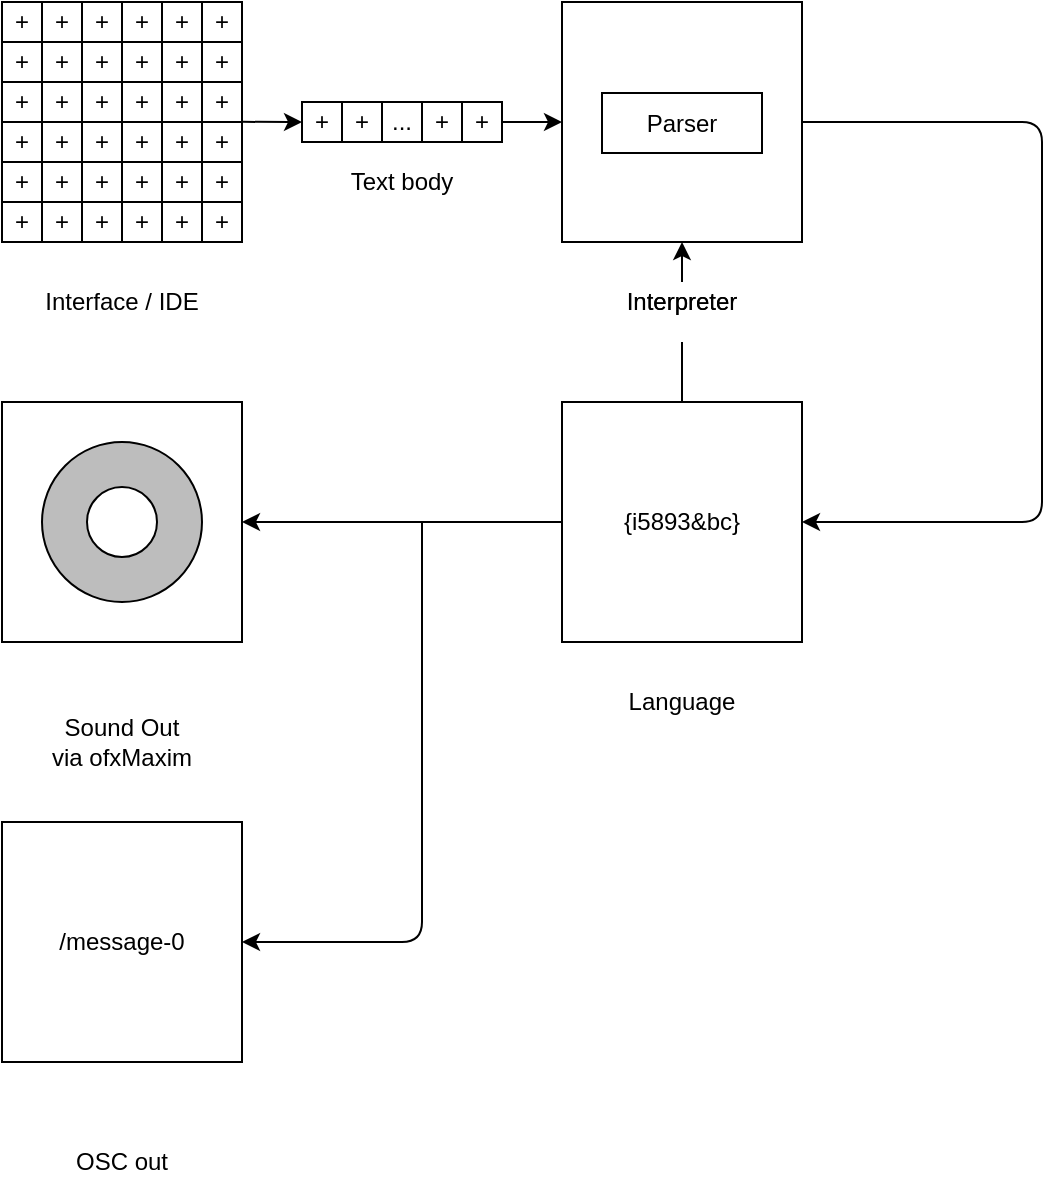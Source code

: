 <mxfile version="10.6.1" type="device"><diagram id="Jd9bCD5IYYL-j7E0hjRU" name="Page-1"><mxGraphModel dx="1162" dy="670" grid="1" gridSize="10" guides="1" tooltips="1" connect="1" arrows="1" fold="1" page="1" pageScale="1" pageWidth="827" pageHeight="1169" math="0" shadow="0"><root><mxCell id="0"/><mxCell id="1" parent="0"/><mxCell id="WGlsgETJXsFjCNWg800g-85" value="" style="group" vertex="1" connectable="0" parent="1"><mxGeometry x="340" y="160" width="100" height="20" as="geometry"/></mxCell><mxCell id="WGlsgETJXsFjCNWg800g-74" value="" style="rounded=0;whiteSpace=wrap;html=1;" vertex="1" parent="WGlsgETJXsFjCNWg800g-85"><mxGeometry width="100" height="20" as="geometry"/></mxCell><mxCell id="WGlsgETJXsFjCNWg800g-75" value="+" style="whiteSpace=wrap;html=1;aspect=fixed;" vertex="1" parent="WGlsgETJXsFjCNWg800g-85"><mxGeometry width="20" height="20" as="geometry"/></mxCell><mxCell id="WGlsgETJXsFjCNWg800g-76" value="+" style="whiteSpace=wrap;html=1;aspect=fixed;" vertex="1" parent="WGlsgETJXsFjCNWg800g-85"><mxGeometry x="20" width="20" height="20" as="geometry"/></mxCell><mxCell id="WGlsgETJXsFjCNWg800g-77" value="&lt;div&gt;...&lt;/div&gt;" style="whiteSpace=wrap;html=1;aspect=fixed;" vertex="1" parent="WGlsgETJXsFjCNWg800g-85"><mxGeometry x="40" width="20" height="20" as="geometry"/></mxCell><mxCell id="WGlsgETJXsFjCNWg800g-78" value="+" style="whiteSpace=wrap;html=1;aspect=fixed;" vertex="1" parent="WGlsgETJXsFjCNWg800g-85"><mxGeometry x="60" width="20" height="20" as="geometry"/></mxCell><mxCell id="WGlsgETJXsFjCNWg800g-79" value="+" style="whiteSpace=wrap;html=1;aspect=fixed;" vertex="1" parent="WGlsgETJXsFjCNWg800g-85"><mxGeometry x="80" width="20" height="20" as="geometry"/></mxCell><mxCell id="WGlsgETJXsFjCNWg800g-88" value="" style="group" vertex="1" connectable="0" parent="1"><mxGeometry x="190" y="110" width="120" height="160" as="geometry"/></mxCell><mxCell id="WGlsgETJXsFjCNWg800g-3" value="" style="whiteSpace=wrap;html=1;aspect=fixed;" vertex="1" parent="WGlsgETJXsFjCNWg800g-88"><mxGeometry width="120" height="120" as="geometry"/></mxCell><mxCell id="WGlsgETJXsFjCNWg800g-4" value="+" style="whiteSpace=wrap;html=1;aspect=fixed;" vertex="1" parent="WGlsgETJXsFjCNWg800g-88"><mxGeometry x="20" width="20" height="20" as="geometry"/></mxCell><mxCell id="WGlsgETJXsFjCNWg800g-5" value="+" style="whiteSpace=wrap;html=1;aspect=fixed;" vertex="1" parent="WGlsgETJXsFjCNWg800g-88"><mxGeometry width="20" height="20" as="geometry"/></mxCell><mxCell id="WGlsgETJXsFjCNWg800g-7" value="+" style="whiteSpace=wrap;html=1;aspect=fixed;" vertex="1" parent="WGlsgETJXsFjCNWg800g-88"><mxGeometry x="40" width="20" height="20" as="geometry"/></mxCell><mxCell id="WGlsgETJXsFjCNWg800g-11" value="+" style="whiteSpace=wrap;html=1;aspect=fixed;" vertex="1" parent="WGlsgETJXsFjCNWg800g-88"><mxGeometry x="20" y="20" width="20" height="20" as="geometry"/></mxCell><mxCell id="WGlsgETJXsFjCNWg800g-12" value="+" style="whiteSpace=wrap;html=1;aspect=fixed;" vertex="1" parent="WGlsgETJXsFjCNWg800g-88"><mxGeometry y="20" width="20" height="20" as="geometry"/></mxCell><mxCell id="WGlsgETJXsFjCNWg800g-13" value="+" style="whiteSpace=wrap;html=1;aspect=fixed;" vertex="1" parent="WGlsgETJXsFjCNWg800g-88"><mxGeometry x="40" y="20" width="20" height="20" as="geometry"/></mxCell><mxCell id="WGlsgETJXsFjCNWg800g-17" value="+" style="whiteSpace=wrap;html=1;aspect=fixed;" vertex="1" parent="WGlsgETJXsFjCNWg800g-88"><mxGeometry x="20" y="40" width="20" height="20" as="geometry"/></mxCell><mxCell id="WGlsgETJXsFjCNWg800g-18" value="+" style="whiteSpace=wrap;html=1;aspect=fixed;" vertex="1" parent="WGlsgETJXsFjCNWg800g-88"><mxGeometry y="40" width="20" height="20" as="geometry"/></mxCell><mxCell id="WGlsgETJXsFjCNWg800g-19" value="+" style="whiteSpace=wrap;html=1;aspect=fixed;" vertex="1" parent="WGlsgETJXsFjCNWg800g-88"><mxGeometry x="40" y="40" width="20" height="20" as="geometry"/></mxCell><mxCell id="WGlsgETJXsFjCNWg800g-41" value="+" style="whiteSpace=wrap;html=1;aspect=fixed;" vertex="1" parent="WGlsgETJXsFjCNWg800g-88"><mxGeometry x="80" width="20" height="20" as="geometry"/></mxCell><mxCell id="WGlsgETJXsFjCNWg800g-42" value="+" style="whiteSpace=wrap;html=1;aspect=fixed;" vertex="1" parent="WGlsgETJXsFjCNWg800g-88"><mxGeometry x="60" width="20" height="20" as="geometry"/></mxCell><mxCell id="WGlsgETJXsFjCNWg800g-43" value="+" style="whiteSpace=wrap;html=1;aspect=fixed;" vertex="1" parent="WGlsgETJXsFjCNWg800g-88"><mxGeometry x="100" width="20" height="20" as="geometry"/></mxCell><mxCell id="WGlsgETJXsFjCNWg800g-44" value="+" style="whiteSpace=wrap;html=1;aspect=fixed;" vertex="1" parent="WGlsgETJXsFjCNWg800g-88"><mxGeometry x="80" y="20" width="20" height="20" as="geometry"/></mxCell><mxCell id="WGlsgETJXsFjCNWg800g-45" value="+" style="whiteSpace=wrap;html=1;aspect=fixed;" vertex="1" parent="WGlsgETJXsFjCNWg800g-88"><mxGeometry x="60" y="20" width="20" height="20" as="geometry"/></mxCell><mxCell id="WGlsgETJXsFjCNWg800g-46" value="+" style="whiteSpace=wrap;html=1;aspect=fixed;" vertex="1" parent="WGlsgETJXsFjCNWg800g-88"><mxGeometry x="100" y="20" width="20" height="20" as="geometry"/></mxCell><mxCell id="WGlsgETJXsFjCNWg800g-47" value="+" style="whiteSpace=wrap;html=1;aspect=fixed;" vertex="1" parent="WGlsgETJXsFjCNWg800g-88"><mxGeometry x="80" y="40" width="20" height="20" as="geometry"/></mxCell><mxCell id="WGlsgETJXsFjCNWg800g-48" value="+" style="whiteSpace=wrap;html=1;aspect=fixed;" vertex="1" parent="WGlsgETJXsFjCNWg800g-88"><mxGeometry x="60" y="40" width="20" height="20" as="geometry"/></mxCell><mxCell id="WGlsgETJXsFjCNWg800g-49" value="+" style="whiteSpace=wrap;html=1;aspect=fixed;" vertex="1" parent="WGlsgETJXsFjCNWg800g-88"><mxGeometry x="100" y="40" width="20" height="20" as="geometry"/></mxCell><mxCell id="WGlsgETJXsFjCNWg800g-50" value="+" style="whiteSpace=wrap;html=1;aspect=fixed;" vertex="1" parent="WGlsgETJXsFjCNWg800g-88"><mxGeometry x="80" y="60" width="20" height="20" as="geometry"/></mxCell><mxCell id="WGlsgETJXsFjCNWg800g-51" value="+" style="whiteSpace=wrap;html=1;aspect=fixed;" vertex="1" parent="WGlsgETJXsFjCNWg800g-88"><mxGeometry x="60" y="60" width="20" height="20" as="geometry"/></mxCell><mxCell id="WGlsgETJXsFjCNWg800g-52" value="+" style="whiteSpace=wrap;html=1;aspect=fixed;" vertex="1" parent="WGlsgETJXsFjCNWg800g-88"><mxGeometry x="100" y="60" width="20" height="20" as="geometry"/></mxCell><mxCell id="WGlsgETJXsFjCNWg800g-53" value="+" style="whiteSpace=wrap;html=1;aspect=fixed;" vertex="1" parent="WGlsgETJXsFjCNWg800g-88"><mxGeometry x="80" y="80" width="20" height="20" as="geometry"/></mxCell><mxCell id="WGlsgETJXsFjCNWg800g-54" value="+" style="whiteSpace=wrap;html=1;aspect=fixed;" vertex="1" parent="WGlsgETJXsFjCNWg800g-88"><mxGeometry x="60" y="80" width="20" height="20" as="geometry"/></mxCell><mxCell id="WGlsgETJXsFjCNWg800g-55" value="+" style="whiteSpace=wrap;html=1;aspect=fixed;" vertex="1" parent="WGlsgETJXsFjCNWg800g-88"><mxGeometry x="100" y="80" width="20" height="20" as="geometry"/></mxCell><mxCell id="WGlsgETJXsFjCNWg800g-56" value="+" style="whiteSpace=wrap;html=1;aspect=fixed;" vertex="1" parent="WGlsgETJXsFjCNWg800g-88"><mxGeometry x="80" y="100" width="20" height="20" as="geometry"/></mxCell><mxCell id="WGlsgETJXsFjCNWg800g-57" value="+" style="whiteSpace=wrap;html=1;aspect=fixed;" vertex="1" parent="WGlsgETJXsFjCNWg800g-88"><mxGeometry x="60" y="100" width="20" height="20" as="geometry"/></mxCell><mxCell id="WGlsgETJXsFjCNWg800g-58" value="+" style="whiteSpace=wrap;html=1;aspect=fixed;" vertex="1" parent="WGlsgETJXsFjCNWg800g-88"><mxGeometry x="100" y="100" width="20" height="20" as="geometry"/></mxCell><mxCell id="WGlsgETJXsFjCNWg800g-59" value="+" style="whiteSpace=wrap;html=1;aspect=fixed;" vertex="1" parent="WGlsgETJXsFjCNWg800g-88"><mxGeometry x="20" y="60" width="20" height="20" as="geometry"/></mxCell><mxCell id="WGlsgETJXsFjCNWg800g-60" value="+" style="whiteSpace=wrap;html=1;aspect=fixed;" vertex="1" parent="WGlsgETJXsFjCNWg800g-88"><mxGeometry y="60" width="20" height="20" as="geometry"/></mxCell><mxCell id="WGlsgETJXsFjCNWg800g-61" value="+" style="whiteSpace=wrap;html=1;aspect=fixed;" vertex="1" parent="WGlsgETJXsFjCNWg800g-88"><mxGeometry x="40" y="60" width="20" height="20" as="geometry"/></mxCell><mxCell id="WGlsgETJXsFjCNWg800g-62" value="+" style="whiteSpace=wrap;html=1;aspect=fixed;" vertex="1" parent="WGlsgETJXsFjCNWg800g-88"><mxGeometry x="20" y="80" width="20" height="20" as="geometry"/></mxCell><mxCell id="WGlsgETJXsFjCNWg800g-63" value="+" style="whiteSpace=wrap;html=1;aspect=fixed;" vertex="1" parent="WGlsgETJXsFjCNWg800g-88"><mxGeometry y="80" width="20" height="20" as="geometry"/></mxCell><mxCell id="WGlsgETJXsFjCNWg800g-64" value="+" style="whiteSpace=wrap;html=1;aspect=fixed;" vertex="1" parent="WGlsgETJXsFjCNWg800g-88"><mxGeometry x="40" y="80" width="20" height="20" as="geometry"/></mxCell><mxCell id="WGlsgETJXsFjCNWg800g-65" value="+" style="whiteSpace=wrap;html=1;aspect=fixed;" vertex="1" parent="WGlsgETJXsFjCNWg800g-88"><mxGeometry x="20" y="100" width="20" height="20" as="geometry"/></mxCell><mxCell id="WGlsgETJXsFjCNWg800g-66" value="+" style="whiteSpace=wrap;html=1;aspect=fixed;" vertex="1" parent="WGlsgETJXsFjCNWg800g-88"><mxGeometry y="100" width="20" height="20" as="geometry"/></mxCell><mxCell id="WGlsgETJXsFjCNWg800g-67" value="+" style="whiteSpace=wrap;html=1;aspect=fixed;" vertex="1" parent="WGlsgETJXsFjCNWg800g-88"><mxGeometry x="40" y="100" width="20" height="20" as="geometry"/></mxCell><mxCell id="WGlsgETJXsFjCNWg800g-68" value="Interface / IDE" style="text;html=1;strokeColor=none;fillColor=none;align=center;verticalAlign=middle;whiteSpace=wrap;rounded=0;" vertex="1" parent="WGlsgETJXsFjCNWg800g-88"><mxGeometry y="140" width="120" height="20" as="geometry"/></mxCell><mxCell id="WGlsgETJXsFjCNWg800g-89" value="" style="group" vertex="1" connectable="0" parent="1"><mxGeometry x="470" y="110" width="120" height="160" as="geometry"/></mxCell><mxCell id="WGlsgETJXsFjCNWg800g-71" value="" style="whiteSpace=wrap;html=1;aspect=fixed;" vertex="1" parent="WGlsgETJXsFjCNWg800g-89"><mxGeometry width="120" height="120" as="geometry"/></mxCell><mxCell id="WGlsgETJXsFjCNWg800g-72" value="Interpreter" style="text;html=1;strokeColor=none;fillColor=none;align=center;verticalAlign=middle;whiteSpace=wrap;rounded=0;" vertex="1" parent="WGlsgETJXsFjCNWg800g-89"><mxGeometry y="140" width="120" height="20" as="geometry"/></mxCell><mxCell id="WGlsgETJXsFjCNWg800g-100" value="&lt;div&gt;Language&lt;/div&gt;" style="rounded=0;whiteSpace=wrap;html=1;strokeColor=#000000;fillColor=#FFFFFF;" vertex="1" parent="WGlsgETJXsFjCNWg800g-89"><mxGeometry x="20" y="8" width="80" height="30" as="geometry"/></mxCell><mxCell id="WGlsgETJXsFjCNWg800g-101" value="Parser" style="rounded=0;whiteSpace=wrap;html=1;strokeColor=#000000;fillColor=#FFFFFF;" vertex="1" parent="WGlsgETJXsFjCNWg800g-89"><mxGeometry x="20" y="48" width="80" height="30" as="geometry"/></mxCell><mxCell id="WGlsgETJXsFjCNWg800g-103" value="" style="group" vertex="1" connectable="0" parent="WGlsgETJXsFjCNWg800g-89"><mxGeometry width="120" height="160" as="geometry"/></mxCell><mxCell id="WGlsgETJXsFjCNWg800g-104" value="" style="whiteSpace=wrap;html=1;aspect=fixed;" vertex="1" parent="WGlsgETJXsFjCNWg800g-103"><mxGeometry width="120" height="120" as="geometry"/></mxCell><mxCell id="WGlsgETJXsFjCNWg800g-105" value="Interpreter" style="text;html=1;strokeColor=none;fillColor=none;align=center;verticalAlign=middle;whiteSpace=wrap;rounded=0;" vertex="1" parent="WGlsgETJXsFjCNWg800g-103"><mxGeometry y="140" width="120" height="20" as="geometry"/></mxCell><mxCell id="WGlsgETJXsFjCNWg800g-109" value="Parser" style="rounded=0;whiteSpace=wrap;html=1;strokeColor=#000000;fillColor=#FFFFFF;" vertex="1" parent="WGlsgETJXsFjCNWg800g-103"><mxGeometry x="20" y="45.5" width="80" height="30" as="geometry"/></mxCell><mxCell id="WGlsgETJXsFjCNWg800g-115" value="" style="endArrow=classic;html=1;exitX=0.5;exitY=0;exitDx=0;exitDy=0;entryX=0.5;entryY=1;entryDx=0;entryDy=0;" edge="1" parent="WGlsgETJXsFjCNWg800g-103" source="WGlsgETJXsFjCNWg800g-105" target="WGlsgETJXsFjCNWg800g-104"><mxGeometry width="50" height="50" relative="1" as="geometry"><mxPoint x="-280" y="450" as="sourcePoint"/><mxPoint x="-230" y="400" as="targetPoint"/></mxGeometry></mxCell><mxCell id="WGlsgETJXsFjCNWg800g-92" value="" style="endArrow=classic;html=1;exitX=1.003;exitY=0.996;exitDx=0;exitDy=0;exitPerimeter=0;entryX=0;entryY=0.5;entryDx=0;entryDy=0;" edge="1" parent="1" source="WGlsgETJXsFjCNWg800g-49" target="WGlsgETJXsFjCNWg800g-75"><mxGeometry width="50" height="50" relative="1" as="geometry"><mxPoint x="270" y="340" as="sourcePoint"/><mxPoint x="320" y="290" as="targetPoint"/></mxGeometry></mxCell><mxCell id="WGlsgETJXsFjCNWg800g-93" value="" style="endArrow=classic;html=1;entryX=0;entryY=0.5;entryDx=0;entryDy=0;exitX=1;exitY=0.5;exitDx=0;exitDy=0;" edge="1" parent="1" source="WGlsgETJXsFjCNWg800g-79" target="WGlsgETJXsFjCNWg800g-71"><mxGeometry width="50" height="50" relative="1" as="geometry"><mxPoint x="190" y="340" as="sourcePoint"/><mxPoint x="240" y="290" as="targetPoint"/></mxGeometry></mxCell><mxCell id="WGlsgETJXsFjCNWg800g-94" value="&lt;div&gt;Text body&lt;/div&gt;" style="text;html=1;strokeColor=none;fillColor=none;align=center;verticalAlign=middle;whiteSpace=wrap;rounded=0;" vertex="1" parent="1"><mxGeometry x="350" y="190" width="80" height="20" as="geometry"/></mxCell><mxCell id="WGlsgETJXsFjCNWg800g-111" value="" style="group" vertex="1" connectable="0" parent="1"><mxGeometry x="470" y="310" width="120" height="160" as="geometry"/></mxCell><mxCell id="WGlsgETJXsFjCNWg800g-106" value="{i5893&amp;amp;bc}" style="rounded=0;whiteSpace=wrap;html=1;strokeColor=#000000;fillColor=#FFFFFF;" vertex="1" parent="WGlsgETJXsFjCNWg800g-111"><mxGeometry width="120" height="120" as="geometry"/></mxCell><mxCell id="WGlsgETJXsFjCNWg800g-110" value="&lt;div&gt;Language&lt;/div&gt;" style="text;html=1;strokeColor=none;fillColor=none;align=center;verticalAlign=middle;whiteSpace=wrap;rounded=0;" vertex="1" parent="WGlsgETJXsFjCNWg800g-111"><mxGeometry y="140" width="120" height="20" as="geometry"/></mxCell><mxCell id="WGlsgETJXsFjCNWg800g-112" value="" style="group" vertex="1" connectable="0" parent="1"><mxGeometry x="190" y="310" width="120" height="180" as="geometry"/></mxCell><mxCell id="WGlsgETJXsFjCNWg800g-95" value="" style="whiteSpace=wrap;html=1;aspect=fixed;" vertex="1" parent="WGlsgETJXsFjCNWg800g-112"><mxGeometry width="120" height="120" as="geometry"/></mxCell><mxCell id="WGlsgETJXsFjCNWg800g-96" value="&lt;div&gt;Sound Out&lt;/div&gt;&lt;div&gt;via ofxMaxim&lt;/div&gt;" style="text;html=1;strokeColor=none;fillColor=none;align=center;verticalAlign=middle;whiteSpace=wrap;rounded=0;" vertex="1" parent="WGlsgETJXsFjCNWg800g-112"><mxGeometry y="160" width="120" height="20" as="geometry"/></mxCell><mxCell id="WGlsgETJXsFjCNWg800g-97" value="" style="ellipse;whiteSpace=wrap;html=1;aspect=fixed;fillColor=#BDBDBD;" vertex="1" parent="WGlsgETJXsFjCNWg800g-112"><mxGeometry x="20" y="20" width="80" height="80" as="geometry"/></mxCell><mxCell id="WGlsgETJXsFjCNWg800g-98" value="" style="ellipse;whiteSpace=wrap;html=1;aspect=fixed;" vertex="1" parent="WGlsgETJXsFjCNWg800g-112"><mxGeometry x="42.5" y="42.5" width="35" height="35" as="geometry"/></mxCell><mxCell id="WGlsgETJXsFjCNWg800g-113" value="" style="endArrow=classic;html=1;entryX=1;entryY=0.5;entryDx=0;entryDy=0;exitX=1;exitY=0.5;exitDx=0;exitDy=0;" edge="1" parent="1" source="WGlsgETJXsFjCNWg800g-104" target="WGlsgETJXsFjCNWg800g-106"><mxGeometry width="50" height="50" relative="1" as="geometry"><mxPoint x="710" y="190" as="sourcePoint"/><mxPoint x="240" y="510" as="targetPoint"/><Array as="points"><mxPoint x="710" y="170"/><mxPoint x="710" y="370"/></Array></mxGeometry></mxCell><mxCell id="WGlsgETJXsFjCNWg800g-114" value="" style="endArrow=none;html=1;entryX=0.5;entryY=0;entryDx=0;entryDy=0;" edge="1" parent="1" target="WGlsgETJXsFjCNWg800g-106"><mxGeometry width="50" height="50" relative="1" as="geometry"><mxPoint x="530" y="280" as="sourcePoint"/><mxPoint x="415" y="360" as="targetPoint"/></mxGeometry></mxCell><mxCell id="WGlsgETJXsFjCNWg800g-116" value="" style="endArrow=classic;html=1;exitX=0;exitY=0.5;exitDx=0;exitDy=0;entryX=1;entryY=0.5;entryDx=0;entryDy=0;" edge="1" parent="1" source="WGlsgETJXsFjCNWg800g-106" target="WGlsgETJXsFjCNWg800g-95"><mxGeometry width="50" height="50" relative="1" as="geometry"><mxPoint x="190" y="560" as="sourcePoint"/><mxPoint x="240" y="510" as="targetPoint"/></mxGeometry></mxCell><mxCell id="WGlsgETJXsFjCNWg800g-117" value="" style="group;container=1;" vertex="1" connectable="0" parent="1"><mxGeometry x="190" y="520" width="120" height="180" as="geometry"/></mxCell><mxCell id="WGlsgETJXsFjCNWg800g-118" value="&lt;div&gt;/message-0&lt;/div&gt;" style="whiteSpace=wrap;html=1;aspect=fixed;" vertex="1" parent="WGlsgETJXsFjCNWg800g-117"><mxGeometry width="120" height="120" as="geometry"/></mxCell><mxCell id="WGlsgETJXsFjCNWg800g-119" value="&lt;div&gt;OSC out&lt;/div&gt;" style="text;html=1;strokeColor=none;fillColor=none;align=center;verticalAlign=middle;whiteSpace=wrap;rounded=0;" vertex="1" parent="WGlsgETJXsFjCNWg800g-117"><mxGeometry y="160" width="120" height="20" as="geometry"/></mxCell><mxCell id="WGlsgETJXsFjCNWg800g-122" value="" style="endArrow=classic;html=1;entryX=1;entryY=0.5;entryDx=0;entryDy=0;" edge="1" parent="1" target="WGlsgETJXsFjCNWg800g-118"><mxGeometry width="50" height="50" relative="1" as="geometry"><mxPoint x="400" y="370" as="sourcePoint"/><mxPoint x="240" y="720" as="targetPoint"/><Array as="points"><mxPoint x="400" y="580"/></Array></mxGeometry></mxCell></root></mxGraphModel></diagram></mxfile>